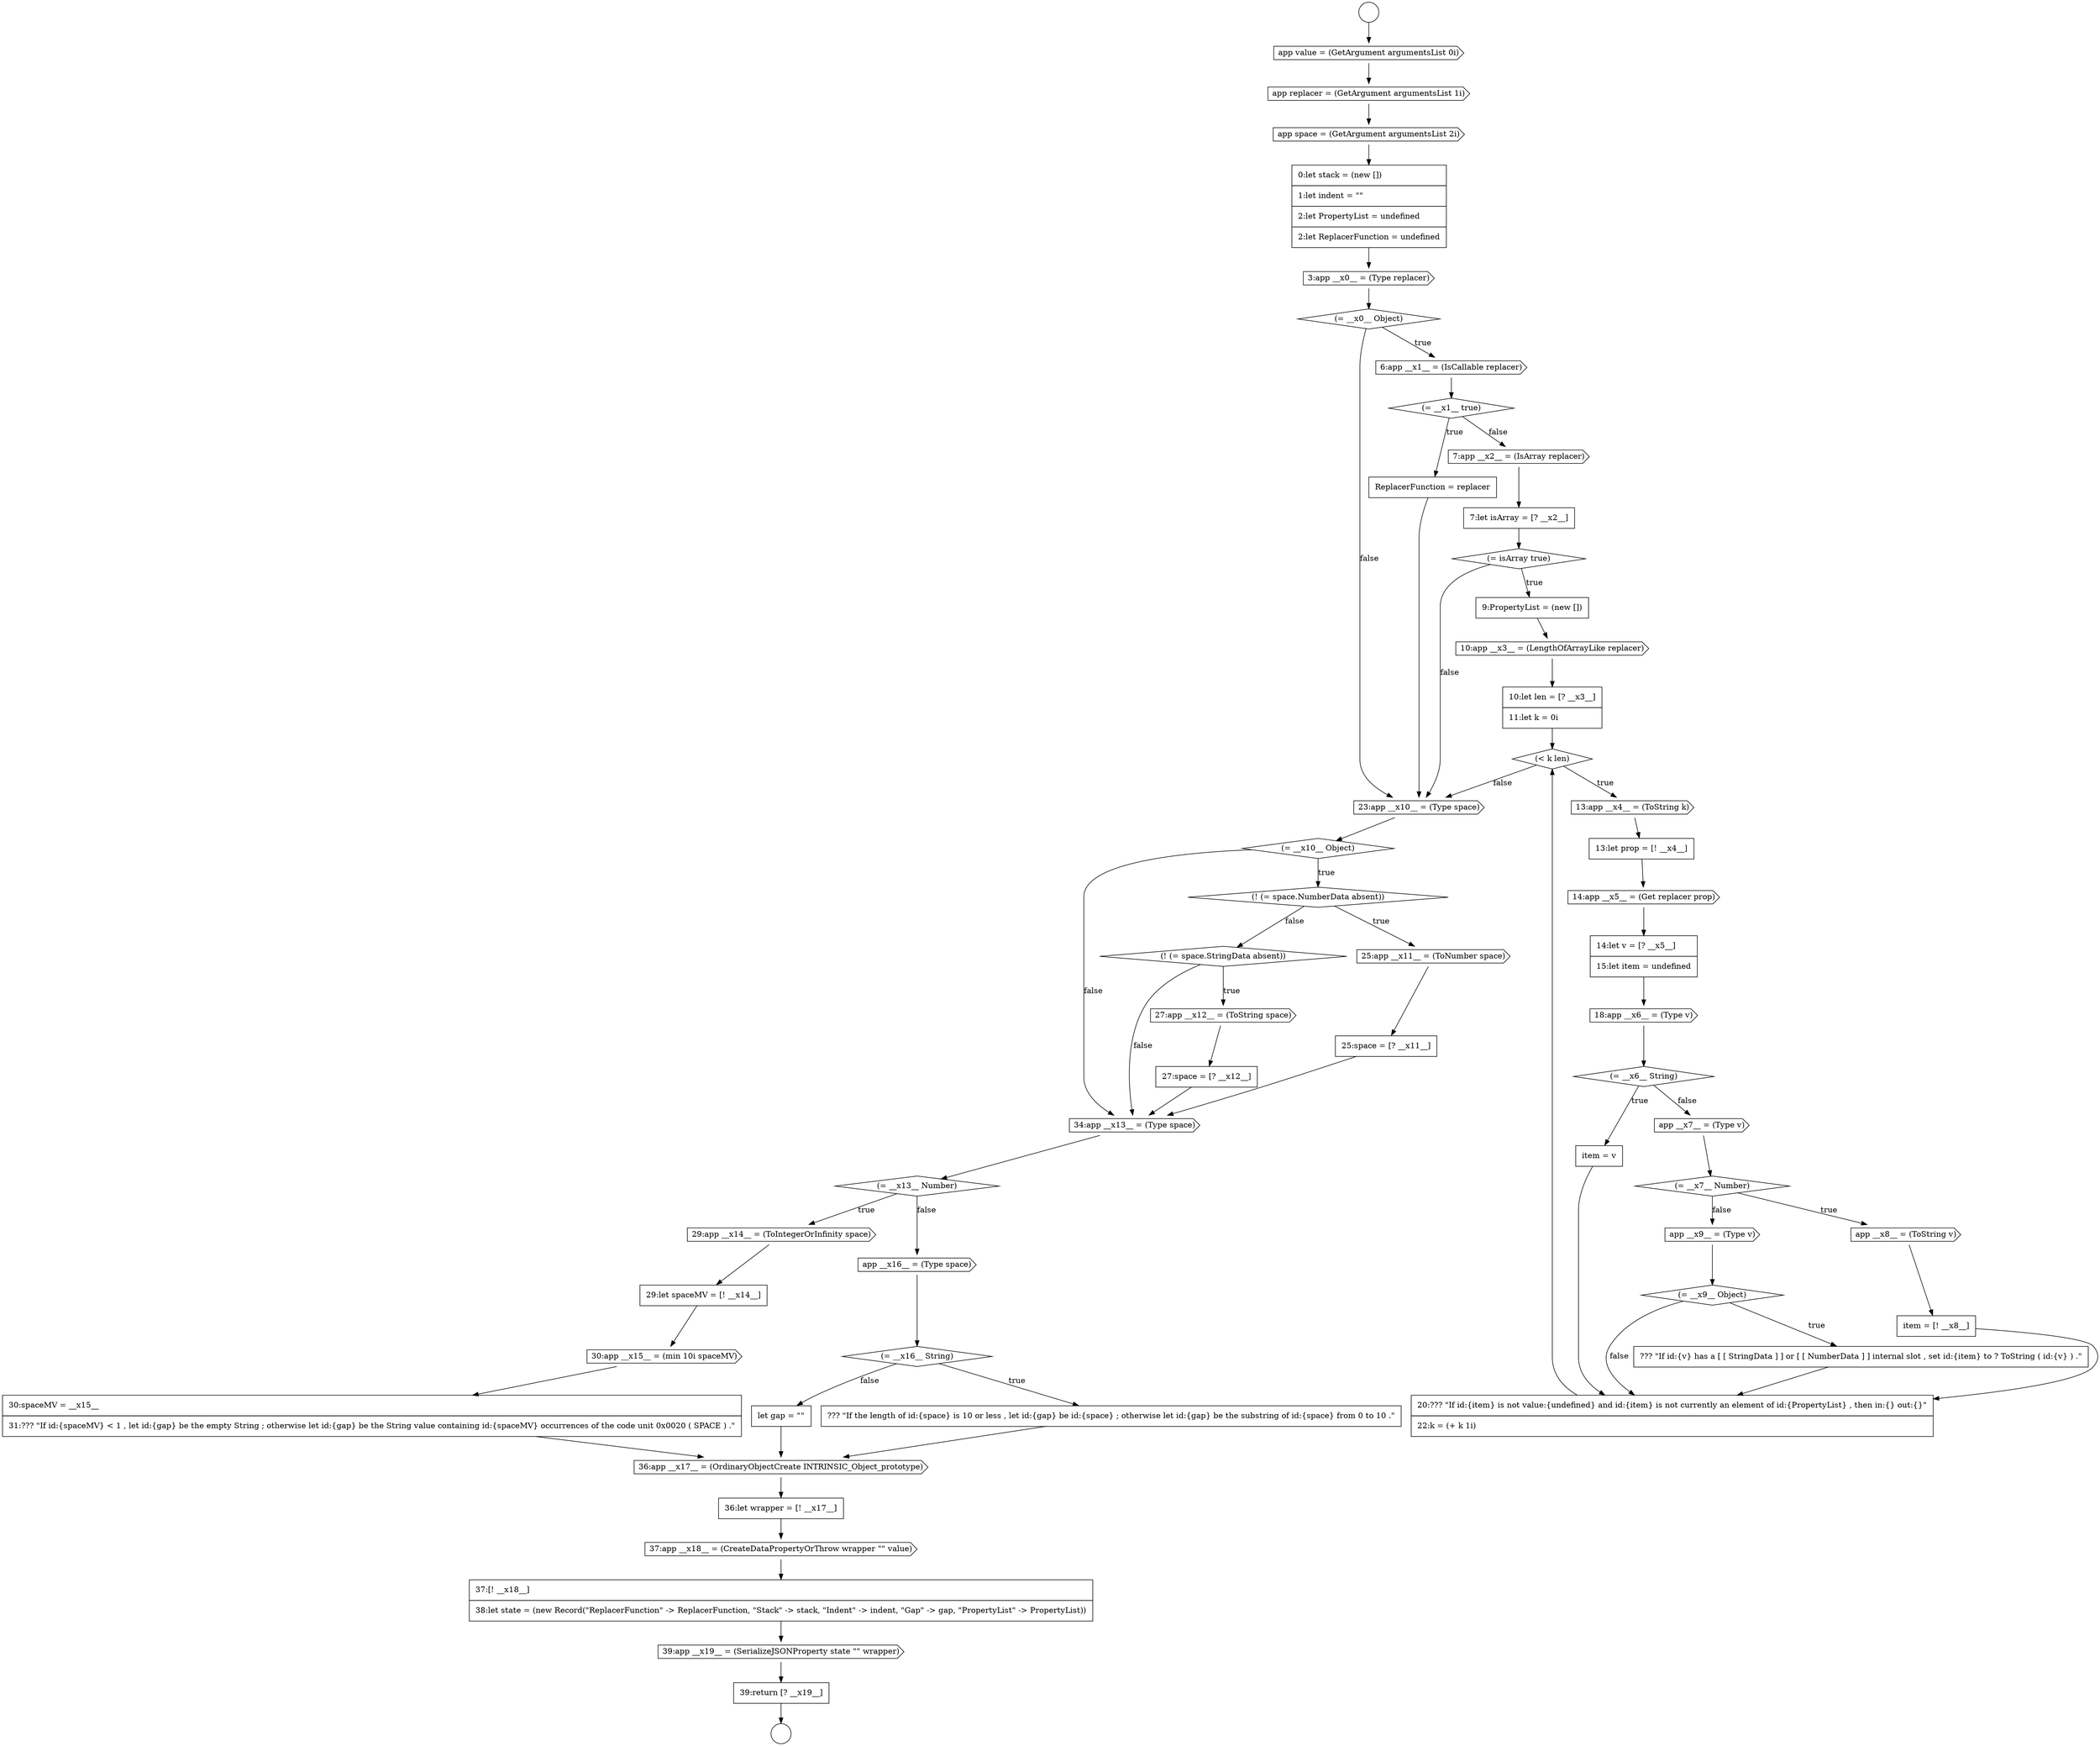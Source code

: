 digraph {
  node18187 [shape=none, margin=0, label=<<font color="black">
    <table border="0" cellborder="1" cellspacing="0" cellpadding="10">
      <tr><td align="left">9:PropertyList = (new [])</td></tr>
    </table>
  </font>> color="black" fillcolor="white" style=filled]
  node18207 [shape=diamond, label=<<font color="black">(= __x10__ Object)</font>> color="black" fillcolor="white" style=filled]
  node18197 [shape=none, margin=0, label=<<font color="black">
    <table border="0" cellborder="1" cellspacing="0" cellpadding="10">
      <tr><td align="left">item = v</td></tr>
    </table>
  </font>> color="black" fillcolor="white" style=filled]
  node18183 [shape=none, margin=0, label=<<font color="black">
    <table border="0" cellborder="1" cellspacing="0" cellpadding="10">
      <tr><td align="left">ReplacerFunction = replacer</td></tr>
    </table>
  </font>> color="black" fillcolor="white" style=filled]
  node18188 [shape=cds, label=<<font color="black">10:app __x3__ = (LengthOfArrayLike replacer)</font>> color="black" fillcolor="white" style=filled]
  node18199 [shape=diamond, label=<<font color="black">(= __x7__ Number)</font>> color="black" fillcolor="white" style=filled]
  node18189 [shape=none, margin=0, label=<<font color="black">
    <table border="0" cellborder="1" cellspacing="0" cellpadding="10">
      <tr><td align="left">10:let len = [? __x3__]</td></tr>
      <tr><td align="left">11:let k = 0i</td></tr>
    </table>
  </font>> color="black" fillcolor="white" style=filled]
  node18173 [shape=circle label=" " color="black" fillcolor="white" style=filled]
  node18192 [shape=none, margin=0, label=<<font color="black">
    <table border="0" cellborder="1" cellspacing="0" cellpadding="10">
      <tr><td align="left">13:let prop = [! __x4__]</td></tr>
    </table>
  </font>> color="black" fillcolor="white" style=filled]
  node18202 [shape=cds, label=<<font color="black">app __x9__ = (Type v)</font>> color="black" fillcolor="white" style=filled]
  node18179 [shape=cds, label=<<font color="black">3:app __x0__ = (Type replacer)</font>> color="black" fillcolor="white" style=filled]
  node18180 [shape=diamond, label=<<font color="black">(= __x0__ Object)</font>> color="black" fillcolor="white" style=filled]
  node18228 [shape=cds, label=<<font color="black">39:app __x19__ = (SerializeJSONProperty state &quot;&quot; wrapper)</font>> color="black" fillcolor="white" style=filled]
  node18193 [shape=cds, label=<<font color="black">14:app __x5__ = (Get replacer prop)</font>> color="black" fillcolor="white" style=filled]
  node18223 [shape=none, margin=0, label=<<font color="black">
    <table border="0" cellborder="1" cellspacing="0" cellpadding="10">
      <tr><td align="left">let gap = &quot;&quot;</td></tr>
    </table>
  </font>> color="black" fillcolor="white" style=filled]
  node18210 [shape=none, margin=0, label=<<font color="black">
    <table border="0" cellborder="1" cellspacing="0" cellpadding="10">
      <tr><td align="left">25:space = [? __x11__]</td></tr>
    </table>
  </font>> color="black" fillcolor="white" style=filled]
  node18178 [shape=none, margin=0, label=<<font color="black">
    <table border="0" cellborder="1" cellspacing="0" cellpadding="10">
      <tr><td align="left">0:let stack = (new [])</td></tr>
      <tr><td align="left">1:let indent = &quot;&quot;</td></tr>
      <tr><td align="left">2:let PropertyList = undefined</td></tr>
      <tr><td align="left">2:let ReplacerFunction = undefined</td></tr>
    </table>
  </font>> color="black" fillcolor="white" style=filled]
  node18184 [shape=cds, label=<<font color="black">7:app __x2__ = (IsArray replacer)</font>> color="black" fillcolor="white" style=filled]
  node18190 [shape=diamond, label=<<font color="black">(&lt; k len)</font>> color="black" fillcolor="white" style=filled]
  node18215 [shape=diamond, label=<<font color="black">(= __x13__ Number)</font>> color="black" fillcolor="white" style=filled]
  node18175 [shape=cds, label=<<font color="black">app value = (GetArgument argumentsList 0i)</font>> color="black" fillcolor="white" style=filled]
  node18212 [shape=cds, label=<<font color="black">27:app __x12__ = (ToString space)</font>> color="black" fillcolor="white" style=filled]
  node18177 [shape=cds, label=<<font color="black">app space = (GetArgument argumentsList 2i)</font>> color="black" fillcolor="white" style=filled]
  node18200 [shape=cds, label=<<font color="black">app __x8__ = (ToString v)</font>> color="black" fillcolor="white" style=filled]
  node18209 [shape=cds, label=<<font color="black">25:app __x11__ = (ToNumber space)</font>> color="black" fillcolor="white" style=filled]
  node18204 [shape=none, margin=0, label=<<font color="black">
    <table border="0" cellborder="1" cellspacing="0" cellpadding="10">
      <tr><td align="left">??? &quot;If id:{v} has a [ [ StringData ] ] or [ [ NumberData ] ] internal slot , set id:{item} to ? ToString ( id:{v} ) .&quot;</td></tr>
    </table>
  </font>> color="black" fillcolor="white" style=filled]
  node18222 [shape=none, margin=0, label=<<font color="black">
    <table border="0" cellborder="1" cellspacing="0" cellpadding="10">
      <tr><td align="left">??? &quot;If the length of id:{space} is 10 or less , let id:{gap} be id:{space} ; otherwise let id:{gap} be the substring of id:{space} from 0 to 10 .&quot;</td></tr>
    </table>
  </font>> color="black" fillcolor="white" style=filled]
  node18205 [shape=none, margin=0, label=<<font color="black">
    <table border="0" cellborder="1" cellspacing="0" cellpadding="10">
      <tr><td align="left">20:??? &quot;If id:{item} is not value:{undefined} and id:{item} is not currently an element of id:{PropertyList} , then in:{} out:{}&quot;</td></tr>
      <tr><td align="left">22:k = (+ k 1i)</td></tr>
    </table>
  </font>> color="black" fillcolor="white" style=filled]
  node18219 [shape=none, margin=0, label=<<font color="black">
    <table border="0" cellborder="1" cellspacing="0" cellpadding="10">
      <tr><td align="left">30:spaceMV = __x15__</td></tr>
      <tr><td align="left">31:??? &quot;If id:{spaceMV} &lt; 1 , let id:{gap} be the empty String ; otherwise let id:{gap} be the String value containing id:{spaceMV} occurrences of the code unit 0x0020 ( SPACE ) .&quot;</td></tr>
    </table>
  </font>> color="black" fillcolor="white" style=filled]
  node18208 [shape=diamond, label=<<font color="black">(! (= space.NumberData absent))</font>> color="black" fillcolor="white" style=filled]
  node18225 [shape=none, margin=0, label=<<font color="black">
    <table border="0" cellborder="1" cellspacing="0" cellpadding="10">
      <tr><td align="left">36:let wrapper = [! __x17__]</td></tr>
    </table>
  </font>> color="black" fillcolor="white" style=filled]
  node18176 [shape=cds, label=<<font color="black">app replacer = (GetArgument argumentsList 1i)</font>> color="black" fillcolor="white" style=filled]
  node18201 [shape=none, margin=0, label=<<font color="black">
    <table border="0" cellborder="1" cellspacing="0" cellpadding="10">
      <tr><td align="left">item = [! __x8__]</td></tr>
    </table>
  </font>> color="black" fillcolor="white" style=filled]
  node18216 [shape=cds, label=<<font color="black">29:app __x14__ = (ToIntegerOrInfinity space)</font>> color="black" fillcolor="white" style=filled]
  node18191 [shape=cds, label=<<font color="black">13:app __x4__ = (ToString k)</font>> color="black" fillcolor="white" style=filled]
  node18196 [shape=diamond, label=<<font color="black">(= __x6__ String)</font>> color="black" fillcolor="white" style=filled]
  node18229 [shape=none, margin=0, label=<<font color="black">
    <table border="0" cellborder="1" cellspacing="0" cellpadding="10">
      <tr><td align="left">39:return [? __x19__]</td></tr>
    </table>
  </font>> color="black" fillcolor="white" style=filled]
  node18195 [shape=cds, label=<<font color="black">18:app __x6__ = (Type v)</font>> color="black" fillcolor="white" style=filled]
  node18213 [shape=none, margin=0, label=<<font color="black">
    <table border="0" cellborder="1" cellspacing="0" cellpadding="10">
      <tr><td align="left">27:space = [? __x12__]</td></tr>
    </table>
  </font>> color="black" fillcolor="white" style=filled]
  node18182 [shape=diamond, label=<<font color="black">(= __x1__ true)</font>> color="black" fillcolor="white" style=filled]
  node18218 [shape=cds, label=<<font color="black">30:app __x15__ = (min 10i spaceMV)</font>> color="black" fillcolor="white" style=filled]
  node18226 [shape=cds, label=<<font color="black">37:app __x18__ = (CreateDataPropertyOrThrow wrapper &quot;&quot; value)</font>> color="black" fillcolor="white" style=filled]
  node18185 [shape=none, margin=0, label=<<font color="black">
    <table border="0" cellborder="1" cellspacing="0" cellpadding="10">
      <tr><td align="left">7:let isArray = [? __x2__]</td></tr>
    </table>
  </font>> color="black" fillcolor="white" style=filled]
  node18198 [shape=cds, label=<<font color="black">app __x7__ = (Type v)</font>> color="black" fillcolor="white" style=filled]
  node18211 [shape=diamond, label=<<font color="black">(! (= space.StringData absent))</font>> color="black" fillcolor="white" style=filled]
  node18224 [shape=cds, label=<<font color="black">36:app __x17__ = (OrdinaryObjectCreate INTRINSIC_Object_prototype)</font>> color="black" fillcolor="white" style=filled]
  node18217 [shape=none, margin=0, label=<<font color="black">
    <table border="0" cellborder="1" cellspacing="0" cellpadding="10">
      <tr><td align="left">29:let spaceMV = [! __x14__]</td></tr>
    </table>
  </font>> color="black" fillcolor="white" style=filled]
  node18194 [shape=none, margin=0, label=<<font color="black">
    <table border="0" cellborder="1" cellspacing="0" cellpadding="10">
      <tr><td align="left">14:let v = [? __x5__]</td></tr>
      <tr><td align="left">15:let item = undefined</td></tr>
    </table>
  </font>> color="black" fillcolor="white" style=filled]
  node18206 [shape=cds, label=<<font color="black">23:app __x10__ = (Type space)</font>> color="black" fillcolor="white" style=filled]
  node18220 [shape=cds, label=<<font color="black">app __x16__ = (Type space)</font>> color="black" fillcolor="white" style=filled]
  node18203 [shape=diamond, label=<<font color="black">(= __x9__ Object)</font>> color="black" fillcolor="white" style=filled]
  node18221 [shape=diamond, label=<<font color="black">(= __x16__ String)</font>> color="black" fillcolor="white" style=filled]
  node18227 [shape=none, margin=0, label=<<font color="black">
    <table border="0" cellborder="1" cellspacing="0" cellpadding="10">
      <tr><td align="left">37:[! __x18__]</td></tr>
      <tr><td align="left">38:let state = (new Record(&quot;ReplacerFunction&quot; -&gt; ReplacerFunction, &quot;Stack&quot; -&gt; stack, &quot;Indent&quot; -&gt; indent, &quot;Gap&quot; -&gt; gap, &quot;PropertyList&quot; -&gt; PropertyList))</td></tr>
    </table>
  </font>> color="black" fillcolor="white" style=filled]
  node18174 [shape=circle label=" " color="black" fillcolor="white" style=filled]
  node18186 [shape=diamond, label=<<font color="black">(= isArray true)</font>> color="black" fillcolor="white" style=filled]
  node18214 [shape=cds, label=<<font color="black">34:app __x13__ = (Type space)</font>> color="black" fillcolor="white" style=filled]
  node18181 [shape=cds, label=<<font color="black">6:app __x1__ = (IsCallable replacer)</font>> color="black" fillcolor="white" style=filled]
  node18219 -> node18224 [ color="black"]
  node18223 -> node18224 [ color="black"]
  node18175 -> node18176 [ color="black"]
  node18194 -> node18195 [ color="black"]
  node18198 -> node18199 [ color="black"]
  node18211 -> node18212 [label=<<font color="black">true</font>> color="black"]
  node18211 -> node18214 [label=<<font color="black">false</font>> color="black"]
  node18181 -> node18182 [ color="black"]
  node18221 -> node18222 [label=<<font color="black">true</font>> color="black"]
  node18221 -> node18223 [label=<<font color="black">false</font>> color="black"]
  node18206 -> node18207 [ color="black"]
  node18178 -> node18179 [ color="black"]
  node18225 -> node18226 [ color="black"]
  node18191 -> node18192 [ color="black"]
  node18199 -> node18200 [label=<<font color="black">true</font>> color="black"]
  node18199 -> node18202 [label=<<font color="black">false</font>> color="black"]
  node18192 -> node18193 [ color="black"]
  node18189 -> node18190 [ color="black"]
  node18208 -> node18209 [label=<<font color="black">true</font>> color="black"]
  node18208 -> node18211 [label=<<font color="black">false</font>> color="black"]
  node18201 -> node18205 [ color="black"]
  node18229 -> node18174 [ color="black"]
  node18180 -> node18181 [label=<<font color="black">true</font>> color="black"]
  node18180 -> node18206 [label=<<font color="black">false</font>> color="black"]
  node18177 -> node18178 [ color="black"]
  node18218 -> node18219 [ color="black"]
  node18215 -> node18216 [label=<<font color="black">true</font>> color="black"]
  node18215 -> node18220 [label=<<font color="black">false</font>> color="black"]
  node18176 -> node18177 [ color="black"]
  node18205 -> node18190 [ color="black"]
  node18209 -> node18210 [ color="black"]
  node18183 -> node18206 [ color="black"]
  node18193 -> node18194 [ color="black"]
  node18214 -> node18215 [ color="black"]
  node18210 -> node18214 [ color="black"]
  node18213 -> node18214 [ color="black"]
  node18186 -> node18187 [label=<<font color="black">true</font>> color="black"]
  node18186 -> node18206 [label=<<font color="black">false</font>> color="black"]
  node18202 -> node18203 [ color="black"]
  node18196 -> node18197 [label=<<font color="black">true</font>> color="black"]
  node18196 -> node18198 [label=<<font color="black">false</font>> color="black"]
  node18203 -> node18204 [label=<<font color="black">true</font>> color="black"]
  node18203 -> node18205 [label=<<font color="black">false</font>> color="black"]
  node18204 -> node18205 [ color="black"]
  node18200 -> node18201 [ color="black"]
  node18228 -> node18229 [ color="black"]
  node18227 -> node18228 [ color="black"]
  node18184 -> node18185 [ color="black"]
  node18216 -> node18217 [ color="black"]
  node18190 -> node18191 [label=<<font color="black">true</font>> color="black"]
  node18190 -> node18206 [label=<<font color="black">false</font>> color="black"]
  node18197 -> node18205 [ color="black"]
  node18173 -> node18175 [ color="black"]
  node18220 -> node18221 [ color="black"]
  node18188 -> node18189 [ color="black"]
  node18212 -> node18213 [ color="black"]
  node18185 -> node18186 [ color="black"]
  node18222 -> node18224 [ color="black"]
  node18224 -> node18225 [ color="black"]
  node18195 -> node18196 [ color="black"]
  node18207 -> node18208 [label=<<font color="black">true</font>> color="black"]
  node18207 -> node18214 [label=<<font color="black">false</font>> color="black"]
  node18187 -> node18188 [ color="black"]
  node18217 -> node18218 [ color="black"]
  node18179 -> node18180 [ color="black"]
  node18182 -> node18183 [label=<<font color="black">true</font>> color="black"]
  node18182 -> node18184 [label=<<font color="black">false</font>> color="black"]
  node18226 -> node18227 [ color="black"]
}
